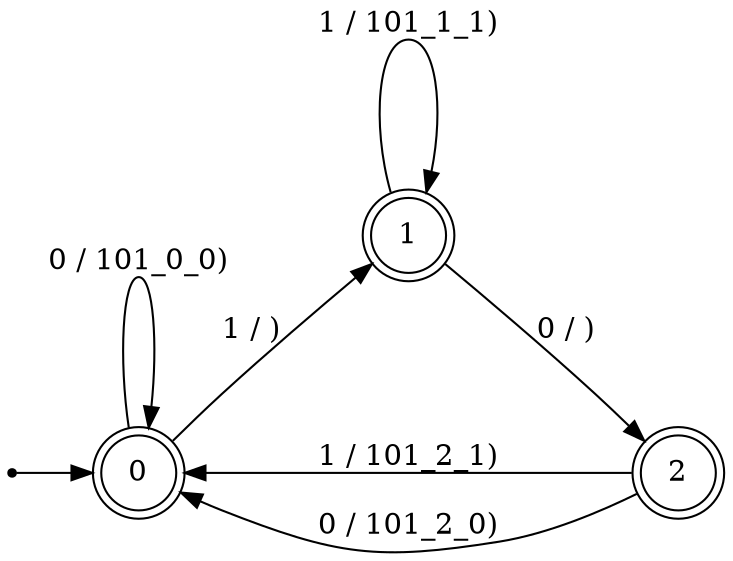 digraph  {
rankdir=LR;

superstart[shape = point ];
superstart->"0"
"0" [shape=doublecircle];
"1" [shape=doublecircle];
"2" [shape=doublecircle];
"0" -> "1" [label="1 / )", style = solid ];
"0" -> "0" [label="0 / 101_0_0)", style = solid ];
"1" -> "1" [label="1 / 101_1_1)", style = solid ];
"1" -> "2" [label="0 / )", style = solid ];
"2" -> "0" [label="1 / 101_2_1)", style = solid ];
"2" -> "0" [label="0 / 101_2_0)", style = solid ];nodesep="1";}
